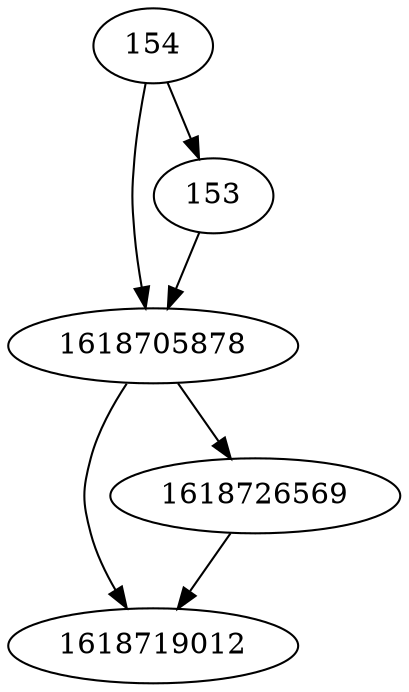 strict digraph  {
1618719012;
1618726569;
1618705878;
153;
154;
1618726569 -> 1618719012;
1618705878 -> 1618719012;
1618705878 -> 1618726569;
153 -> 1618705878;
154 -> 153;
154 -> 1618705878;
}
